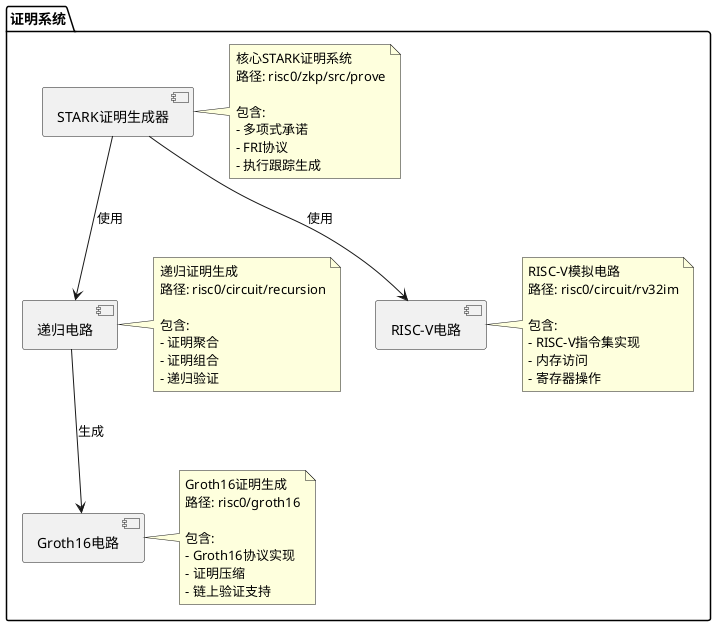 @startuml 证明系统架构图

package "证明系统" {
  [STARK证明生成器] as stark_prover
  [递归电路] as recursion
  [RISC-V电路] as rv32im
  [Groth16电路] as groth16
  
  note right of stark_prover
    核心STARK证明系统
    路径: risc0/zkp/src/prove
    
    包含:
    - 多项式承诺
    - FRI协议
    - 执行跟踪生成
  end note
  
  note right of recursion
    递归证明生成
    路径: risc0/circuit/recursion
    
    包含:
    - 证明聚合
    - 证明组合
    - 递归验证
  end note
  
  note right of rv32im
    RISC-V模拟电路
    路径: risc0/circuit/rv32im
    
    包含:
    - RISC-V指令集实现
    - 内存访问
    - 寄存器操作
  end note
  
  note right of groth16
    Groth16证明生成
    路径: risc0/groth16
    
    包含:
    - Groth16协议实现
    - 证明压缩
    - 链上验证支持
  end note
  
  ' 内部关系
  stark_prover --> recursion : 使用
  stark_prover --> rv32im : 使用
  recursion --> groth16 : 生成
}

@enduml